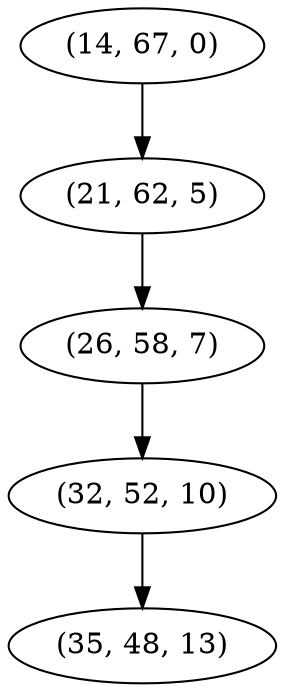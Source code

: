 digraph tree {
    "(14, 67, 0)";
    "(21, 62, 5)";
    "(26, 58, 7)";
    "(32, 52, 10)";
    "(35, 48, 13)";
    "(14, 67, 0)" -> "(21, 62, 5)";
    "(21, 62, 5)" -> "(26, 58, 7)";
    "(26, 58, 7)" -> "(32, 52, 10)";
    "(32, 52, 10)" -> "(35, 48, 13)";
}
